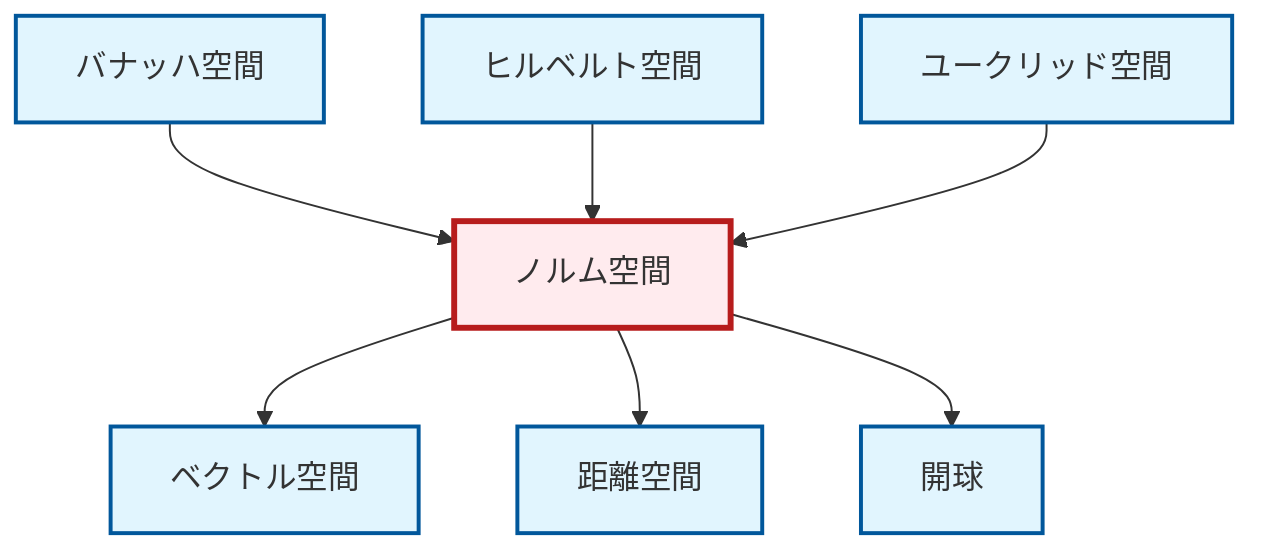 graph TD
    classDef definition fill:#e1f5fe,stroke:#01579b,stroke-width:2px
    classDef theorem fill:#f3e5f5,stroke:#4a148c,stroke-width:2px
    classDef axiom fill:#fff3e0,stroke:#e65100,stroke-width:2px
    classDef example fill:#e8f5e9,stroke:#1b5e20,stroke-width:2px
    classDef current fill:#ffebee,stroke:#b71c1c,stroke-width:3px
    def-open-ball["開球"]:::definition
    def-vector-space["ベクトル空間"]:::definition
    def-banach-space["バナッハ空間"]:::definition
    def-hilbert-space["ヒルベルト空間"]:::definition
    def-normed-vector-space["ノルム空間"]:::definition
    def-metric-space["距離空間"]:::definition
    def-euclidean-space["ユークリッド空間"]:::definition
    def-normed-vector-space --> def-vector-space
    def-banach-space --> def-normed-vector-space
    def-hilbert-space --> def-normed-vector-space
    def-euclidean-space --> def-normed-vector-space
    def-normed-vector-space --> def-metric-space
    def-normed-vector-space --> def-open-ball
    class def-normed-vector-space current